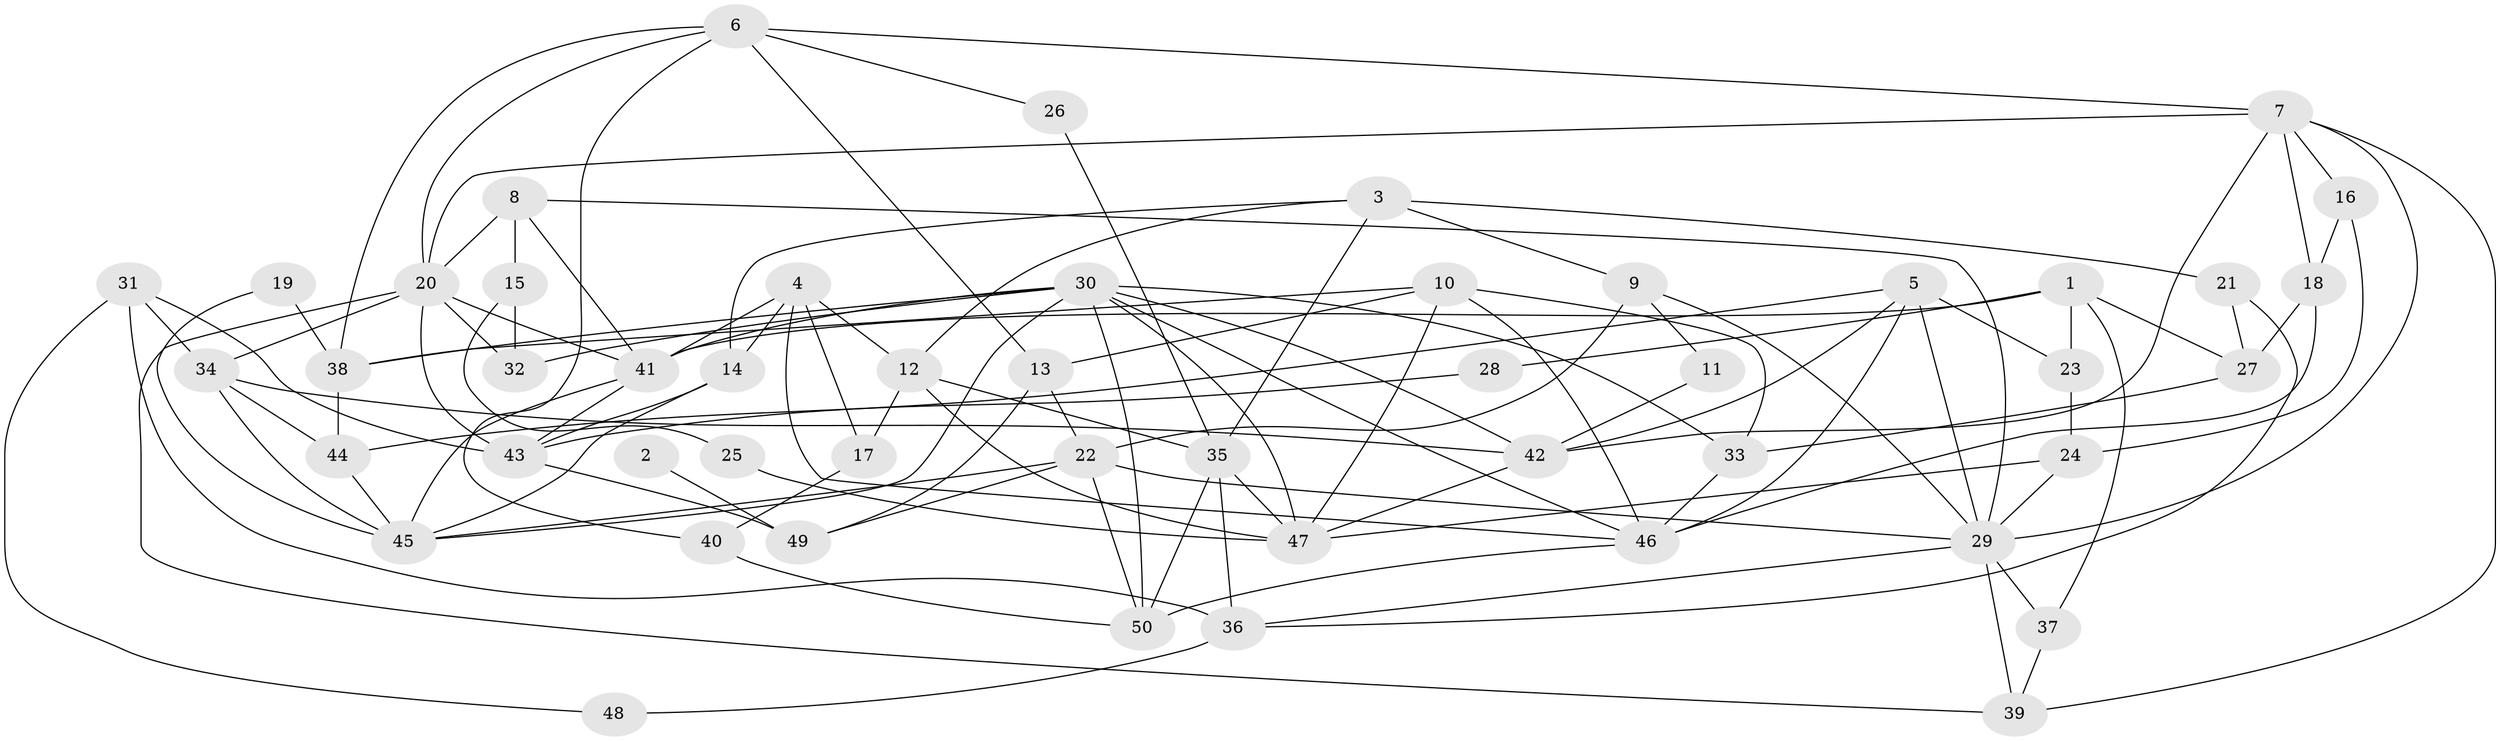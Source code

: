 // original degree distribution, {3: 0.28169014084507044, 5: 0.23943661971830985, 2: 0.1267605633802817, 4: 0.22535211267605634, 6: 0.08450704225352113, 7: 0.04225352112676056}
// Generated by graph-tools (version 1.1) at 2025/37/03/04/25 23:37:00]
// undirected, 50 vertices, 113 edges
graph export_dot {
  node [color=gray90,style=filled];
  1;
  2;
  3;
  4;
  5;
  6;
  7;
  8;
  9;
  10;
  11;
  12;
  13;
  14;
  15;
  16;
  17;
  18;
  19;
  20;
  21;
  22;
  23;
  24;
  25;
  26;
  27;
  28;
  29;
  30;
  31;
  32;
  33;
  34;
  35;
  36;
  37;
  38;
  39;
  40;
  41;
  42;
  43;
  44;
  45;
  46;
  47;
  48;
  49;
  50;
  1 -- 23 [weight=1.0];
  1 -- 27 [weight=1.0];
  1 -- 28 [weight=1.0];
  1 -- 37 [weight=1.0];
  1 -- 41 [weight=1.0];
  2 -- 49 [weight=2.0];
  3 -- 9 [weight=1.0];
  3 -- 12 [weight=1.0];
  3 -- 14 [weight=1.0];
  3 -- 21 [weight=1.0];
  3 -- 35 [weight=1.0];
  4 -- 12 [weight=1.0];
  4 -- 14 [weight=1.0];
  4 -- 17 [weight=1.0];
  4 -- 41 [weight=1.0];
  4 -- 46 [weight=1.0];
  5 -- 23 [weight=1.0];
  5 -- 29 [weight=1.0];
  5 -- 42 [weight=1.0];
  5 -- 44 [weight=1.0];
  5 -- 46 [weight=1.0];
  6 -- 7 [weight=1.0];
  6 -- 13 [weight=1.0];
  6 -- 20 [weight=1.0];
  6 -- 26 [weight=1.0];
  6 -- 38 [weight=1.0];
  6 -- 40 [weight=1.0];
  7 -- 16 [weight=1.0];
  7 -- 18 [weight=1.0];
  7 -- 20 [weight=1.0];
  7 -- 29 [weight=1.0];
  7 -- 39 [weight=1.0];
  7 -- 42 [weight=1.0];
  8 -- 15 [weight=1.0];
  8 -- 20 [weight=1.0];
  8 -- 29 [weight=1.0];
  8 -- 41 [weight=1.0];
  9 -- 11 [weight=1.0];
  9 -- 22 [weight=1.0];
  9 -- 29 [weight=1.0];
  10 -- 13 [weight=1.0];
  10 -- 33 [weight=1.0];
  10 -- 38 [weight=1.0];
  10 -- 46 [weight=1.0];
  10 -- 47 [weight=1.0];
  11 -- 42 [weight=1.0];
  12 -- 17 [weight=1.0];
  12 -- 35 [weight=1.0];
  12 -- 47 [weight=1.0];
  13 -- 22 [weight=1.0];
  13 -- 49 [weight=1.0];
  14 -- 43 [weight=1.0];
  14 -- 45 [weight=1.0];
  15 -- 25 [weight=1.0];
  15 -- 32 [weight=1.0];
  16 -- 18 [weight=1.0];
  16 -- 24 [weight=1.0];
  17 -- 40 [weight=1.0];
  18 -- 27 [weight=1.0];
  18 -- 46 [weight=1.0];
  19 -- 38 [weight=1.0];
  19 -- 45 [weight=1.0];
  20 -- 32 [weight=1.0];
  20 -- 34 [weight=1.0];
  20 -- 39 [weight=1.0];
  20 -- 41 [weight=1.0];
  20 -- 43 [weight=1.0];
  21 -- 27 [weight=1.0];
  21 -- 36 [weight=1.0];
  22 -- 29 [weight=1.0];
  22 -- 45 [weight=1.0];
  22 -- 49 [weight=1.0];
  22 -- 50 [weight=1.0];
  23 -- 24 [weight=1.0];
  24 -- 29 [weight=1.0];
  24 -- 47 [weight=1.0];
  25 -- 47 [weight=2.0];
  26 -- 35 [weight=1.0];
  27 -- 33 [weight=1.0];
  28 -- 43 [weight=1.0];
  29 -- 36 [weight=1.0];
  29 -- 37 [weight=1.0];
  29 -- 39 [weight=2.0];
  30 -- 32 [weight=1.0];
  30 -- 33 [weight=1.0];
  30 -- 38 [weight=1.0];
  30 -- 41 [weight=1.0];
  30 -- 42 [weight=1.0];
  30 -- 45 [weight=1.0];
  30 -- 46 [weight=1.0];
  30 -- 47 [weight=1.0];
  30 -- 50 [weight=1.0];
  31 -- 34 [weight=1.0];
  31 -- 36 [weight=1.0];
  31 -- 43 [weight=1.0];
  31 -- 48 [weight=1.0];
  33 -- 46 [weight=1.0];
  34 -- 42 [weight=1.0];
  34 -- 44 [weight=1.0];
  34 -- 45 [weight=1.0];
  35 -- 36 [weight=2.0];
  35 -- 47 [weight=1.0];
  35 -- 50 [weight=1.0];
  36 -- 48 [weight=1.0];
  37 -- 39 [weight=2.0];
  38 -- 44 [weight=1.0];
  40 -- 50 [weight=1.0];
  41 -- 43 [weight=1.0];
  41 -- 45 [weight=1.0];
  42 -- 47 [weight=1.0];
  43 -- 49 [weight=1.0];
  44 -- 45 [weight=1.0];
  46 -- 50 [weight=1.0];
}
